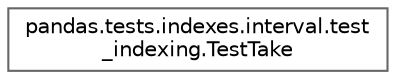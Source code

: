 digraph "Graphical Class Hierarchy"
{
 // LATEX_PDF_SIZE
  bgcolor="transparent";
  edge [fontname=Helvetica,fontsize=10,labelfontname=Helvetica,labelfontsize=10];
  node [fontname=Helvetica,fontsize=10,shape=box,height=0.2,width=0.4];
  rankdir="LR";
  Node0 [id="Node000000",label="pandas.tests.indexes.interval.test\l_indexing.TestTake",height=0.2,width=0.4,color="grey40", fillcolor="white", style="filled",URL="$da/d04/classpandas_1_1tests_1_1indexes_1_1interval_1_1test__indexing_1_1TestTake.html",tooltip=" "];
}
